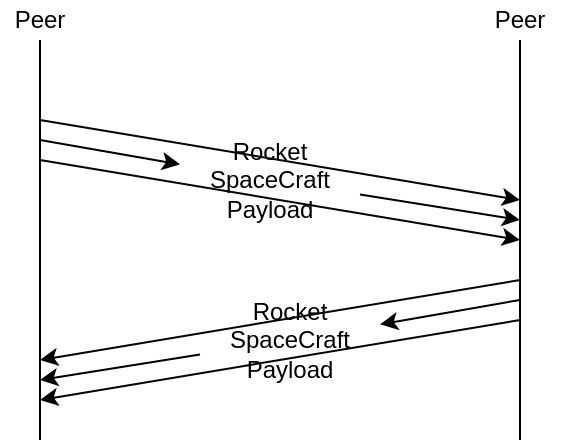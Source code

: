 <mxfile version="10.8.7" type="device"><diagram id="GIwYBNSoo6iYfynQT86w" name="Page-1"><mxGraphModel dx="951" dy="578" grid="1" gridSize="10" guides="1" tooltips="1" connect="1" arrows="1" fold="1" page="1" pageScale="1" pageWidth="827" pageHeight="1169" math="0" shadow="0"><root><mxCell id="0"/><mxCell id="1" parent="0"/><mxCell id="SovZvJNyeR3uS-l87j5F-1" value="" style="endArrow=none;html=1;" edge="1" parent="1"><mxGeometry width="50" height="50" relative="1" as="geometry"><mxPoint x="80" y="260" as="sourcePoint"/><mxPoint x="80" y="60" as="targetPoint"/></mxGeometry></mxCell><mxCell id="SovZvJNyeR3uS-l87j5F-2" value="" style="endArrow=none;html=1;" edge="1" parent="1"><mxGeometry width="50" height="50" relative="1" as="geometry"><mxPoint x="320" y="260" as="sourcePoint"/><mxPoint x="320" y="60" as="targetPoint"/></mxGeometry></mxCell><mxCell id="SovZvJNyeR3uS-l87j5F-3" value="" style="endArrow=classic;html=1;" edge="1" parent="1"><mxGeometry width="50" height="50" relative="1" as="geometry"><mxPoint x="80" y="100" as="sourcePoint"/><mxPoint x="320" y="140" as="targetPoint"/></mxGeometry></mxCell><mxCell id="SovZvJNyeR3uS-l87j5F-6" value="" style="endArrow=classic;html=1;" edge="1" parent="1" source="SovZvJNyeR3uS-l87j5F-4"><mxGeometry width="50" height="50" relative="1" as="geometry"><mxPoint x="80" y="110" as="sourcePoint"/><mxPoint x="320" y="150" as="targetPoint"/></mxGeometry></mxCell><mxCell id="SovZvJNyeR3uS-l87j5F-7" value="" style="endArrow=classic;html=1;" edge="1" parent="1"><mxGeometry width="50" height="50" relative="1" as="geometry"><mxPoint x="80" y="120" as="sourcePoint"/><mxPoint x="320" y="160" as="targetPoint"/></mxGeometry></mxCell><mxCell id="SovZvJNyeR3uS-l87j5F-8" value="Peer" style="text;html=1;strokeColor=none;fillColor=none;align=center;verticalAlign=middle;whiteSpace=wrap;rounded=0;" vertex="1" parent="1"><mxGeometry x="60" y="40" width="40" height="20" as="geometry"/></mxCell><mxCell id="SovZvJNyeR3uS-l87j5F-9" value="Peer" style="text;html=1;strokeColor=none;fillColor=none;align=center;verticalAlign=middle;whiteSpace=wrap;rounded=0;" vertex="1" parent="1"><mxGeometry x="300" y="40" width="40" height="20" as="geometry"/></mxCell><mxCell id="SovZvJNyeR3uS-l87j5F-10" value="" style="endArrow=classic;html=1;" edge="1" parent="1"><mxGeometry width="50" height="50" relative="1" as="geometry"><mxPoint x="320" y="180" as="sourcePoint"/><mxPoint x="80" y="220" as="targetPoint"/></mxGeometry></mxCell><mxCell id="SovZvJNyeR3uS-l87j5F-11" value="" style="endArrow=classic;html=1;" edge="1" parent="1" source="SovZvJNyeR3uS-l87j5F-14"><mxGeometry width="50" height="50" relative="1" as="geometry"><mxPoint x="320" y="190" as="sourcePoint"/><mxPoint x="80" y="230" as="targetPoint"/></mxGeometry></mxCell><mxCell id="SovZvJNyeR3uS-l87j5F-12" value="" style="endArrow=classic;html=1;" edge="1" parent="1"><mxGeometry width="50" height="50" relative="1" as="geometry"><mxPoint x="320" y="200" as="sourcePoint"/><mxPoint x="80" y="240" as="targetPoint"/></mxGeometry></mxCell><mxCell id="SovZvJNyeR3uS-l87j5F-4" value="&lt;div style=&quot;text-align: center&quot;&gt;&lt;span&gt;Rocket&lt;/span&gt;&lt;/div&gt;&lt;div style=&quot;text-align: center&quot;&gt;&lt;span&gt;SpaceCraft&lt;/span&gt;&lt;/div&gt;&lt;div style=&quot;text-align: center&quot;&gt;&lt;span&gt;Payload&lt;/span&gt;&lt;/div&gt;" style="text;html=1;strokeColor=none;fillColor=none;align=center;verticalAlign=middle;whiteSpace=wrap;rounded=0;" vertex="1" parent="1"><mxGeometry x="150" y="110" width="90" height="40" as="geometry"/></mxCell><mxCell id="SovZvJNyeR3uS-l87j5F-13" value="" style="endArrow=classic;html=1;" edge="1" parent="1" target="SovZvJNyeR3uS-l87j5F-4"><mxGeometry width="50" height="50" relative="1" as="geometry"><mxPoint x="80" y="110" as="sourcePoint"/><mxPoint x="320" y="150" as="targetPoint"/></mxGeometry></mxCell><mxCell id="SovZvJNyeR3uS-l87j5F-14" value="&lt;div style=&quot;text-align: center&quot;&gt;&lt;span&gt;Rocket&lt;/span&gt;&lt;/div&gt;&lt;div style=&quot;text-align: center&quot;&gt;&lt;span&gt;SpaceCraft&lt;/span&gt;&lt;/div&gt;&lt;div style=&quot;text-align: center&quot;&gt;&lt;span&gt;Payload&lt;/span&gt;&lt;/div&gt;" style="text;html=1;strokeColor=none;fillColor=none;align=center;verticalAlign=middle;whiteSpace=wrap;rounded=0;" vertex="1" parent="1"><mxGeometry x="160" y="190" width="90" height="40" as="geometry"/></mxCell><mxCell id="SovZvJNyeR3uS-l87j5F-15" value="" style="endArrow=classic;html=1;" edge="1" parent="1" target="SovZvJNyeR3uS-l87j5F-14"><mxGeometry width="50" height="50" relative="1" as="geometry"><mxPoint x="320" y="190" as="sourcePoint"/><mxPoint x="80" y="230" as="targetPoint"/></mxGeometry></mxCell></root></mxGraphModel></diagram></mxfile>